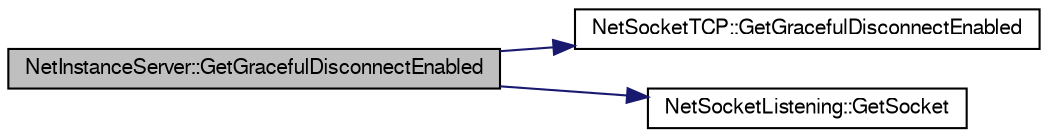 digraph G
{
  edge [fontname="FreeSans",fontsize="10",labelfontname="FreeSans",labelfontsize="10"];
  node [fontname="FreeSans",fontsize="10",shape=record];
  rankdir=LR;
  Node1 [label="NetInstanceServer::GetGracefulDisconnectEnabled",height=0.2,width=0.4,color="black", fillcolor="grey75", style="filled" fontcolor="black"];
  Node1 -> Node2 [color="midnightblue",fontsize="10",style="solid",fontname="FreeSans"];
  Node2 [label="NetSocketTCP::GetGracefulDisconnectEnabled",height=0.2,width=0.4,color="black", fillcolor="white", style="filled",URL="$class_net_socket_t_c_p.html#a77f907a8a70394a942175a231a7adddf"];
  Node1 -> Node3 [color="midnightblue",fontsize="10",style="solid",fontname="FreeSans"];
  Node3 [label="NetSocketListening::GetSocket",height=0.2,width=0.4,color="black", fillcolor="white", style="filled",URL="$class_net_socket_listening.html#ab350cd4d7db17d7c602396066182295d"];
}
